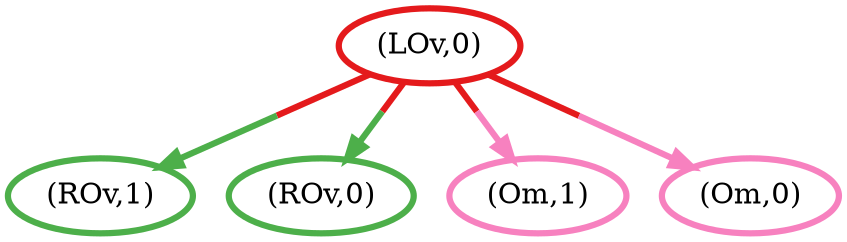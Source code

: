 digraph G {
	4 [penwidth=3,colorscheme=set19,color=3,label="(ROv,1)"]
	3 [penwidth=3,colorscheme=set19,color=3,label="(ROv,0)"]
	2 [penwidth=3,colorscheme=set19,color=8,label="(Om,1)"]
	1 [penwidth=3,colorscheme=set19,color=8,label="(Om,0)"]
	0 [penwidth=3,colorscheme=set19,color=1,label="(LOv,0)"]
	0 -> 4 [penwidth=3,colorscheme=set19,color="1;0.5:3"]
	0 -> 3 [penwidth=3,colorscheme=set19,color="1;0.5:3"]
	0 -> 2 [penwidth=3,colorscheme=set19,color="1;0.5:8"]
	0 -> 1 [penwidth=3,colorscheme=set19,color="1;0.5:8"]
}